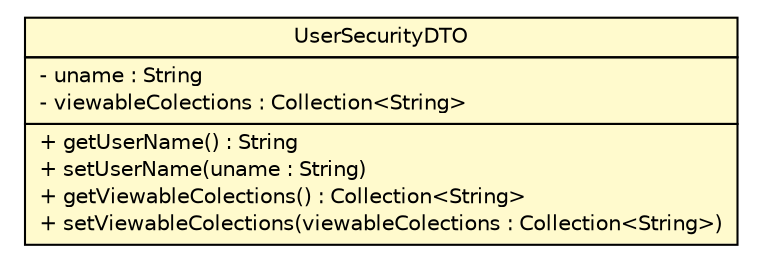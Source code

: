 #!/usr/local/bin/dot
#
# Class diagram 
# Generated by UmlGraph version 4.8 (http://www.spinellis.gr/sw/umlgraph)
#

digraph G {
	edge [fontname="Helvetica",fontsize=10,labelfontname="Helvetica",labelfontsize=10];
	node [fontname="Helvetica",fontsize=10,shape=plaintext];
	// gov.nih.nci.ncia.dto.UserSecurityDTO
	c26625 [label=<<table border="0" cellborder="1" cellspacing="0" cellpadding="2" port="p" bgcolor="lemonChiffon" href="./UserSecurityDTO.html">
		<tr><td><table border="0" cellspacing="0" cellpadding="1">
			<tr><td> UserSecurityDTO </td></tr>
		</table></td></tr>
		<tr><td><table border="0" cellspacing="0" cellpadding="1">
			<tr><td align="left"> - uname : String </td></tr>
			<tr><td align="left"> - viewableColections : Collection&lt;String&gt; </td></tr>
		</table></td></tr>
		<tr><td><table border="0" cellspacing="0" cellpadding="1">
			<tr><td align="left"> + getUserName() : String </td></tr>
			<tr><td align="left"> + setUserName(uname : String) </td></tr>
			<tr><td align="left"> + getViewableColections() : Collection&lt;String&gt; </td></tr>
			<tr><td align="left"> + setViewableColections(viewableColections : Collection&lt;String&gt;) </td></tr>
		</table></td></tr>
		</table>>, fontname="Helvetica", fontcolor="black", fontsize=10.0];
}

